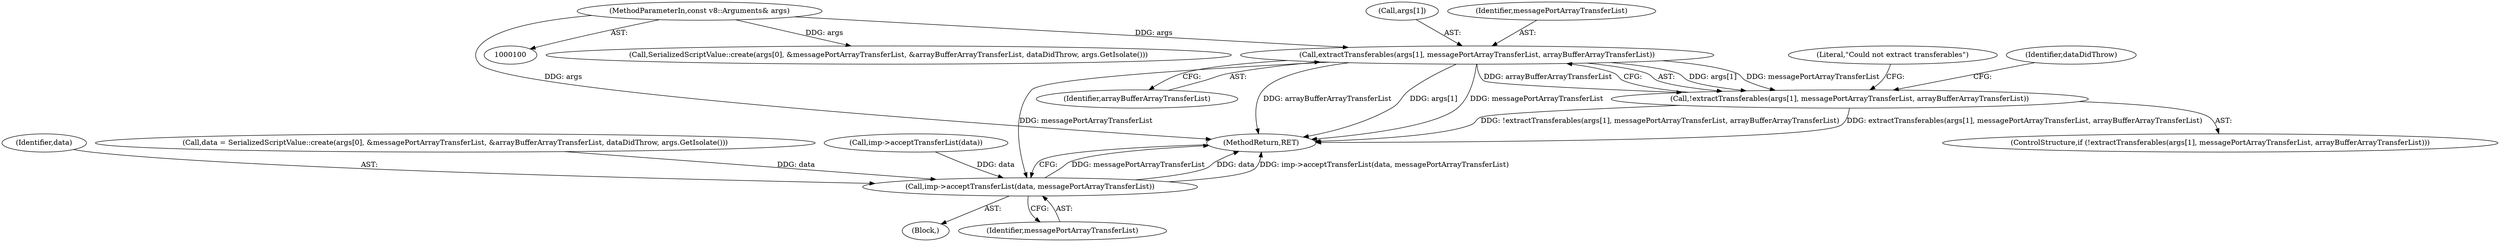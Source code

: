 digraph "0_Chrome_e9372a1bfd3588a80fcf49aa07321f0971dd6091_41@array" {
"1000125" [label="(Call,extractTransferables(args[1], messagePortArrayTransferList, arrayBufferArrayTransferList))"];
"1000101" [label="(MethodParameterIn,const v8::Arguments& args)"];
"1000124" [label="(Call,!extractTransferables(args[1], messagePortArrayTransferList, arrayBufferArrayTransferList))"];
"1000162" [label="(Call,imp->acceptTransferList(data, messagePortArrayTransferList))"];
"1000141" [label="(Call,SerializedScriptValue::create(args[0], &messagePortArrayTransferList, &arrayBufferArrayTransferList, dataDidThrow, args.GetIsolate()))"];
"1000163" [label="(Identifier,data)"];
"1000125" [label="(Call,extractTransferables(args[1], messagePortArrayTransferList, arrayBufferArrayTransferList))"];
"1000101" [label="(MethodParameterIn,const v8::Arguments& args)"];
"1000139" [label="(Call,data = SerializedScriptValue::create(args[0], &messagePortArrayTransferList, &arrayBufferArrayTransferList, dataDidThrow, args.GetIsolate()))"];
"1000102" [label="(Block,)"];
"1000123" [label="(ControlStructure,if (!extractTransferables(args[1], messagePortArrayTransferList, arrayBufferArrayTransferList)))"];
"1000133" [label="(Literal,\"Could not extract transferables\")"];
"1000130" [label="(Identifier,arrayBufferArrayTransferList)"];
"1000124" [label="(Call,!extractTransferables(args[1], messagePortArrayTransferList, arrayBufferArrayTransferList))"];
"1000126" [label="(Call,args[1])"];
"1000129" [label="(Identifier,messagePortArrayTransferList)"];
"1000136" [label="(Identifier,dataDidThrow)"];
"1000164" [label="(Identifier,messagePortArrayTransferList)"];
"1000160" [label="(Call,imp->acceptTransferList(data))"];
"1000165" [label="(MethodReturn,RET)"];
"1000162" [label="(Call,imp->acceptTransferList(data, messagePortArrayTransferList))"];
"1000125" -> "1000124"  [label="AST: "];
"1000125" -> "1000130"  [label="CFG: "];
"1000126" -> "1000125"  [label="AST: "];
"1000129" -> "1000125"  [label="AST: "];
"1000130" -> "1000125"  [label="AST: "];
"1000124" -> "1000125"  [label="CFG: "];
"1000125" -> "1000165"  [label="DDG: arrayBufferArrayTransferList"];
"1000125" -> "1000165"  [label="DDG: args[1]"];
"1000125" -> "1000165"  [label="DDG: messagePortArrayTransferList"];
"1000125" -> "1000124"  [label="DDG: args[1]"];
"1000125" -> "1000124"  [label="DDG: messagePortArrayTransferList"];
"1000125" -> "1000124"  [label="DDG: arrayBufferArrayTransferList"];
"1000101" -> "1000125"  [label="DDG: args"];
"1000125" -> "1000162"  [label="DDG: messagePortArrayTransferList"];
"1000101" -> "1000100"  [label="AST: "];
"1000101" -> "1000165"  [label="DDG: args"];
"1000101" -> "1000141"  [label="DDG: args"];
"1000124" -> "1000123"  [label="AST: "];
"1000133" -> "1000124"  [label="CFG: "];
"1000136" -> "1000124"  [label="CFG: "];
"1000124" -> "1000165"  [label="DDG: extractTransferables(args[1], messagePortArrayTransferList, arrayBufferArrayTransferList)"];
"1000124" -> "1000165"  [label="DDG: !extractTransferables(args[1], messagePortArrayTransferList, arrayBufferArrayTransferList)"];
"1000162" -> "1000102"  [label="AST: "];
"1000162" -> "1000164"  [label="CFG: "];
"1000163" -> "1000162"  [label="AST: "];
"1000164" -> "1000162"  [label="AST: "];
"1000165" -> "1000162"  [label="CFG: "];
"1000162" -> "1000165"  [label="DDG: messagePortArrayTransferList"];
"1000162" -> "1000165"  [label="DDG: data"];
"1000162" -> "1000165"  [label="DDG: imp->acceptTransferList(data, messagePortArrayTransferList)"];
"1000139" -> "1000162"  [label="DDG: data"];
"1000160" -> "1000162"  [label="DDG: data"];
}
